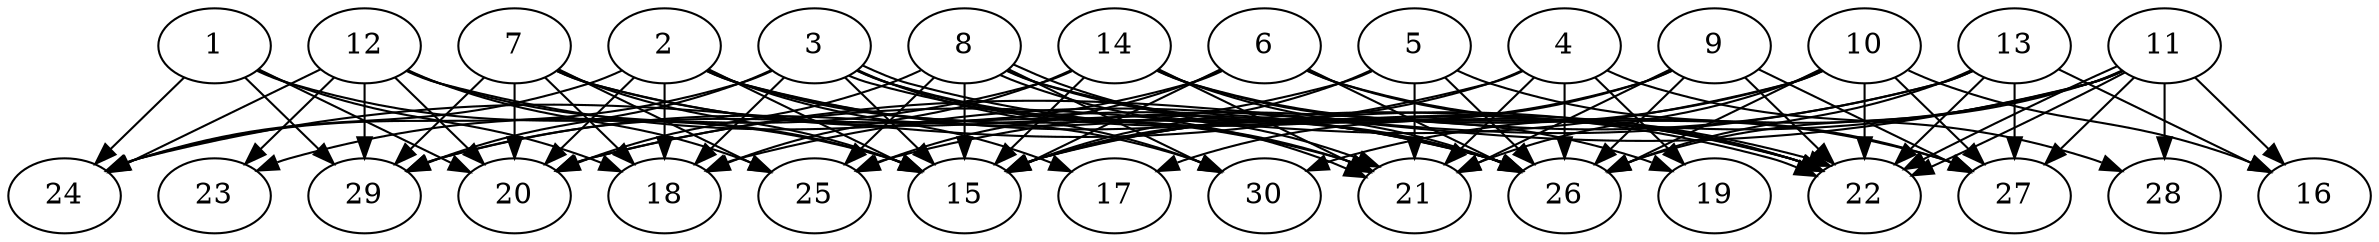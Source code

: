 // DAG automatically generated by daggen at Thu Oct  3 14:04:18 2019
// ./daggen --dot -n 30 --ccr 0.5 --fat 0.9 --regular 0.5 --density 0.9 --mindata 5242880 --maxdata 52428800 
digraph G {
  1 [size="79677440", alpha="0.19", expect_size="39838720"] 
  1 -> 15 [size ="39838720"]
  1 -> 18 [size ="39838720"]
  1 -> 20 [size ="39838720"]
  1 -> 24 [size ="39838720"]
  1 -> 29 [size ="39838720"]
  2 [size="23736320", alpha="0.02", expect_size="11868160"] 
  2 -> 15 [size ="11868160"]
  2 -> 17 [size ="11868160"]
  2 -> 18 [size ="11868160"]
  2 -> 20 [size ="11868160"]
  2 -> 22 [size ="11868160"]
  2 -> 24 [size ="11868160"]
  2 -> 26 [size ="11868160"]
  2 -> 30 [size ="11868160"]
  3 [size="40009728", alpha="0.09", expect_size="20004864"] 
  3 -> 15 [size ="20004864"]
  3 -> 18 [size ="20004864"]
  3 -> 21 [size ="20004864"]
  3 -> 22 [size ="20004864"]
  3 -> 22 [size ="20004864"]
  3 -> 24 [size ="20004864"]
  3 -> 26 [size ="20004864"]
  3 -> 29 [size ="20004864"]
  3 -> 30 [size ="20004864"]
  4 [size="94722048", alpha="0.13", expect_size="47361024"] 
  4 -> 15 [size ="47361024"]
  4 -> 19 [size ="47361024"]
  4 -> 21 [size ="47361024"]
  4 -> 24 [size ="47361024"]
  4 -> 26 [size ="47361024"]
  4 -> 28 [size ="47361024"]
  5 [size="46127104", alpha="0.17", expect_size="23063552"] 
  5 -> 15 [size ="23063552"]
  5 -> 21 [size ="23063552"]
  5 -> 26 [size ="23063552"]
  5 -> 27 [size ="23063552"]
  5 -> 29 [size ="23063552"]
  6 [size="58206208", alpha="0.01", expect_size="29103104"] 
  6 -> 15 [size ="29103104"]
  6 -> 22 [size ="29103104"]
  6 -> 25 [size ="29103104"]
  6 -> 26 [size ="29103104"]
  6 -> 27 [size ="29103104"]
  6 -> 29 [size ="29103104"]
  7 [size="30621696", alpha="0.08", expect_size="15310848"] 
  7 -> 15 [size ="15310848"]
  7 -> 18 [size ="15310848"]
  7 -> 20 [size ="15310848"]
  7 -> 21 [size ="15310848"]
  7 -> 25 [size ="15310848"]
  7 -> 26 [size ="15310848"]
  7 -> 29 [size ="15310848"]
  8 [size="19249152", alpha="0.17", expect_size="9624576"] 
  8 -> 15 [size ="9624576"]
  8 -> 20 [size ="9624576"]
  8 -> 21 [size ="9624576"]
  8 -> 21 [size ="9624576"]
  8 -> 22 [size ="9624576"]
  8 -> 25 [size ="9624576"]
  8 -> 26 [size ="9624576"]
  8 -> 30 [size ="9624576"]
  9 [size="60092416", alpha="0.13", expect_size="30046208"] 
  9 -> 15 [size ="30046208"]
  9 -> 17 [size ="30046208"]
  9 -> 21 [size ="30046208"]
  9 -> 22 [size ="30046208"]
  9 -> 26 [size ="30046208"]
  9 -> 27 [size ="30046208"]
  10 [size="92358656", alpha="0.17", expect_size="46179328"] 
  10 -> 15 [size ="46179328"]
  10 -> 16 [size ="46179328"]
  10 -> 20 [size ="46179328"]
  10 -> 21 [size ="46179328"]
  10 -> 22 [size ="46179328"]
  10 -> 26 [size ="46179328"]
  10 -> 27 [size ="46179328"]
  11 [size="28717056", alpha="0.12", expect_size="14358528"] 
  11 -> 15 [size ="14358528"]
  11 -> 16 [size ="14358528"]
  11 -> 20 [size ="14358528"]
  11 -> 22 [size ="14358528"]
  11 -> 22 [size ="14358528"]
  11 -> 26 [size ="14358528"]
  11 -> 27 [size ="14358528"]
  11 -> 28 [size ="14358528"]
  11 -> 30 [size ="14358528"]
  12 [size="22538240", alpha="0.12", expect_size="11269120"] 
  12 -> 15 [size ="11269120"]
  12 -> 20 [size ="11269120"]
  12 -> 23 [size ="11269120"]
  12 -> 24 [size ="11269120"]
  12 -> 25 [size ="11269120"]
  12 -> 26 [size ="11269120"]
  12 -> 29 [size ="11269120"]
  13 [size="31201280", alpha="0.06", expect_size="15600640"] 
  13 -> 16 [size ="15600640"]
  13 -> 18 [size ="15600640"]
  13 -> 22 [size ="15600640"]
  13 -> 25 [size ="15600640"]
  13 -> 26 [size ="15600640"]
  13 -> 27 [size ="15600640"]
  14 [size="72173568", alpha="0.00", expect_size="36086784"] 
  14 -> 15 [size ="36086784"]
  14 -> 18 [size ="36086784"]
  14 -> 19 [size ="36086784"]
  14 -> 21 [size ="36086784"]
  14 -> 22 [size ="36086784"]
  14 -> 23 [size ="36086784"]
  14 -> 26 [size ="36086784"]
  15 [size="40890368", alpha="0.09", expect_size="20445184"] 
  16 [size="28835840", alpha="0.08", expect_size="14417920"] 
  17 [size="33198080", alpha="0.16", expect_size="16599040"] 
  18 [size="68681728", alpha="0.03", expect_size="34340864"] 
  19 [size="53694464", alpha="0.17", expect_size="26847232"] 
  20 [size="22394880", alpha="0.01", expect_size="11197440"] 
  21 [size="103282688", alpha="0.18", expect_size="51641344"] 
  22 [size="63379456", alpha="0.19", expect_size="31689728"] 
  23 [size="26963968", alpha="0.06", expect_size="13481984"] 
  24 [size="56854528", alpha="0.11", expect_size="28427264"] 
  25 [size="58849280", alpha="0.03", expect_size="29424640"] 
  26 [size="100794368", alpha="0.06", expect_size="50397184"] 
  27 [size="44943360", alpha="0.12", expect_size="22471680"] 
  28 [size="23865344", alpha="0.01", expect_size="11932672"] 
  29 [size="40022016", alpha="0.00", expect_size="20011008"] 
  30 [size="27574272", alpha="0.17", expect_size="13787136"] 
}
